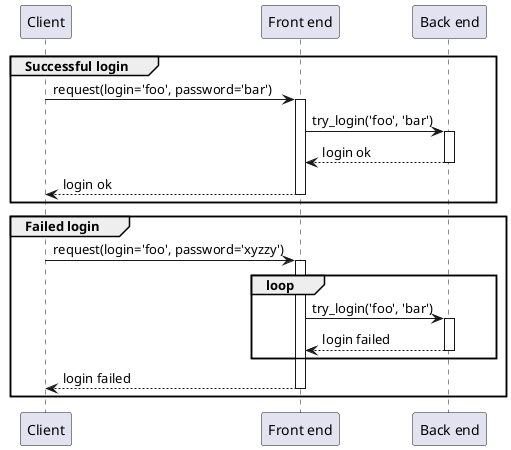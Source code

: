 @startuml
participant Client
participant "Front end"
participant "Back end"

group Successful login
Client -> "Front end" : request(login='foo', password='bar')
activate "Front end"
"Front end" -> "Back end" : try_login('foo', 'bar')
activate "Back end"
"Front end" <-- "Back end": login ok
deactivate "Back end"
Client <-- "Front end": login ok
deactivate "Front end"
end
group Failed login
Client -> "Front end" : request(login='foo', password='xyzzy')
activate "Front end"
loop
"Front end" -> "Back end" : try_login('foo', 'bar')
activate "Back end"
"Front end" <-- "Back end": login failed
deactivate "Back end"
end
Client <-- "Front end": login failed
deactivate "Front end"
end
@enduml
